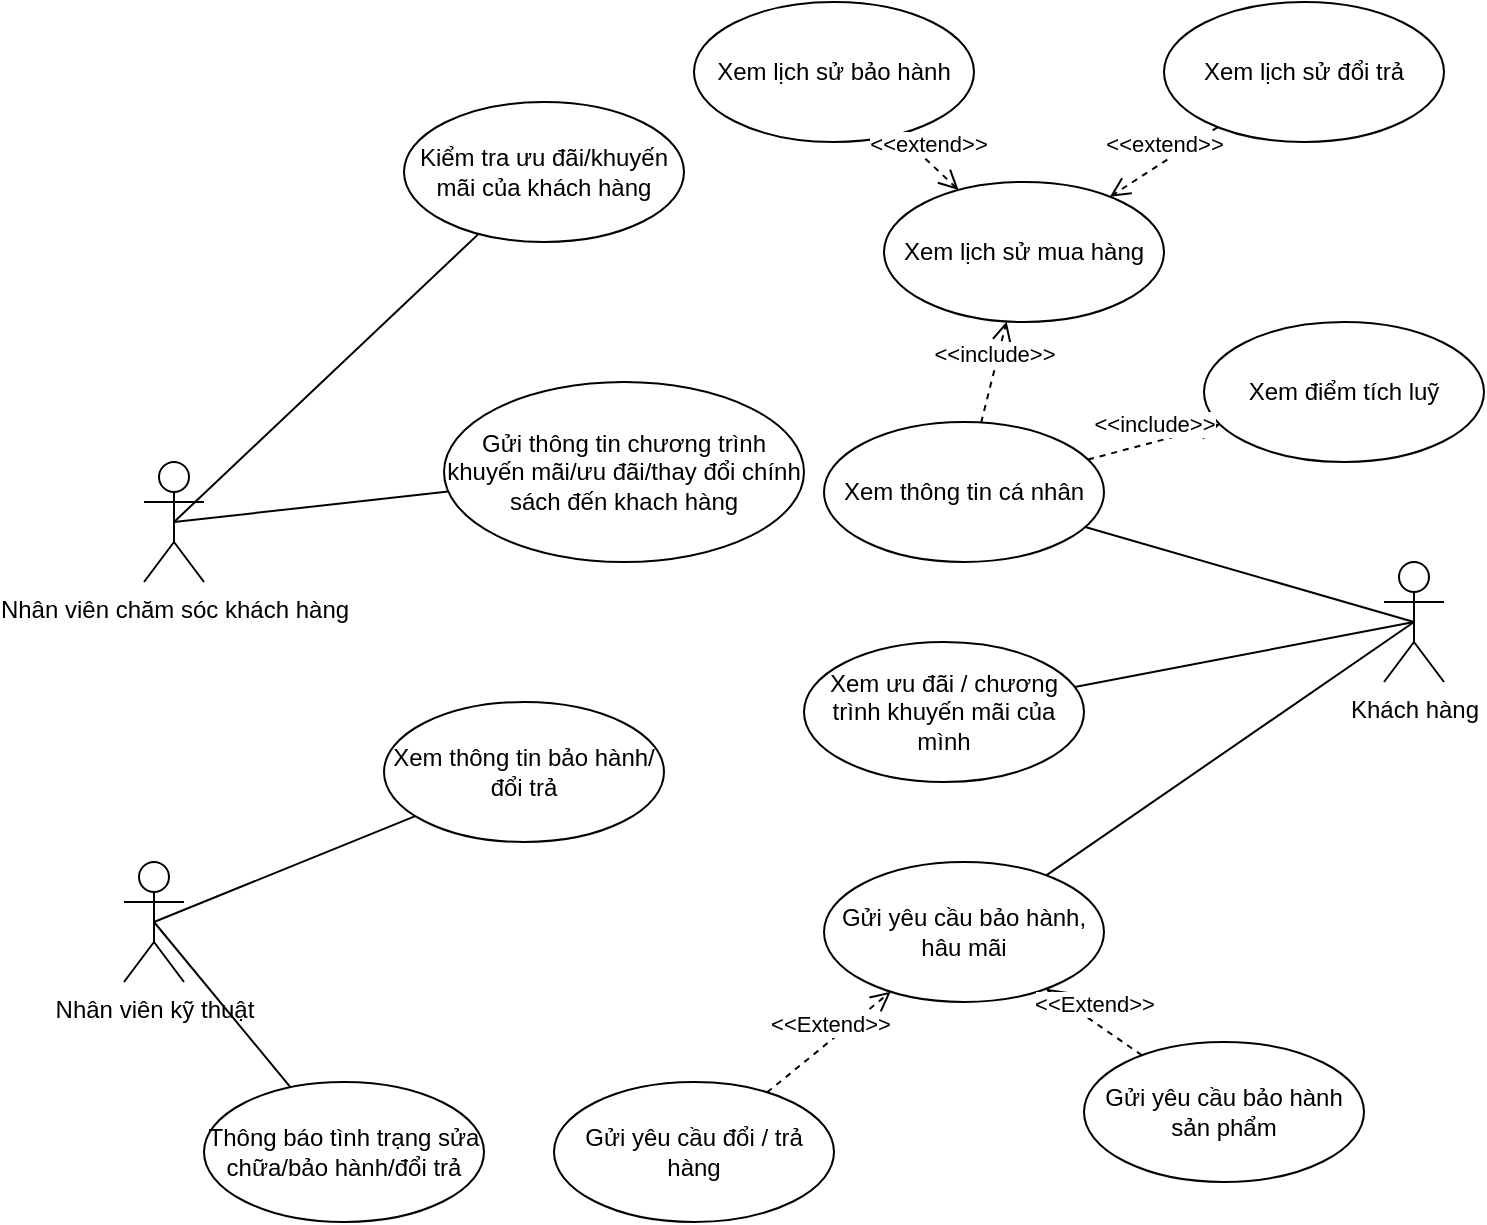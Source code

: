 <mxfile version="14.6.13" type="device"><diagram id="2lIGnXZFQv-E7WV-cqo0" name="Page-1"><mxGraphModel dx="946" dy="672" grid="1" gridSize="10" guides="1" tooltips="1" connect="1" arrows="1" fold="1" page="1" pageScale="1" pageWidth="850" pageHeight="1100" math="0" shadow="0"><root><mxCell id="0"/><mxCell id="1" parent="0"/><mxCell id="UuXmq90_CoOKzTXDmcHZ-1" value="Nhân viên chăm sóc khách hàng" style="shape=umlActor;verticalLabelPosition=bottom;verticalAlign=top;html=1;" parent="1" vertex="1"><mxGeometry x="80" y="240" width="30" height="60" as="geometry"/></mxCell><mxCell id="UuXmq90_CoOKzTXDmcHZ-2" value="Khách hàng" style="shape=umlActor;verticalLabelPosition=bottom;verticalAlign=top;html=1;" parent="1" vertex="1"><mxGeometry x="700" y="290" width="30" height="60" as="geometry"/></mxCell><mxCell id="UuXmq90_CoOKzTXDmcHZ-3" value="Xem thông tin cá nhân" style="ellipse;whiteSpace=wrap;html=1;" parent="1" vertex="1"><mxGeometry x="420" y="220" width="140" height="70" as="geometry"/></mxCell><mxCell id="UuXmq90_CoOKzTXDmcHZ-4" value="Xem lịch sử đổi trả" style="ellipse;whiteSpace=wrap;html=1;" parent="1" vertex="1"><mxGeometry x="590" y="10" width="140" height="70" as="geometry"/></mxCell><mxCell id="UuXmq90_CoOKzTXDmcHZ-7" value="Xem lịch sử mua hàng" style="ellipse;whiteSpace=wrap;html=1;" parent="1" vertex="1"><mxGeometry x="450" y="100" width="140" height="70" as="geometry"/></mxCell><mxCell id="UuXmq90_CoOKzTXDmcHZ-8" value="Xem lịch sử bảo hành" style="ellipse;whiteSpace=wrap;html=1;" parent="1" vertex="1"><mxGeometry x="355" y="10" width="140" height="70" as="geometry"/></mxCell><mxCell id="UuXmq90_CoOKzTXDmcHZ-9" value="&amp;lt;&amp;lt;extend&amp;gt;&amp;gt;" style="html=1;verticalAlign=bottom;endArrow=open;dashed=1;endSize=8;" parent="1" source="UuXmq90_CoOKzTXDmcHZ-4" target="UuXmq90_CoOKzTXDmcHZ-7" edge="1"><mxGeometry relative="1" as="geometry"><mxPoint x="480" y="230" as="sourcePoint"/><mxPoint x="550" y="130" as="targetPoint"/></mxGeometry></mxCell><mxCell id="UuXmq90_CoOKzTXDmcHZ-10" value="&amp;lt;&amp;lt;extend&amp;gt;&amp;gt;" style="html=1;verticalAlign=bottom;endArrow=open;dashed=1;endSize=8;" parent="1" source="UuXmq90_CoOKzTXDmcHZ-8" target="UuXmq90_CoOKzTXDmcHZ-7" edge="1"><mxGeometry relative="1" as="geometry"><mxPoint x="480" y="230" as="sourcePoint"/><mxPoint x="400" y="230" as="targetPoint"/></mxGeometry></mxCell><mxCell id="UuXmq90_CoOKzTXDmcHZ-11" value="&amp;lt;&amp;lt;include&amp;gt;&amp;gt;" style="html=1;verticalAlign=bottom;endArrow=open;dashed=1;endSize=8;" parent="1" source="UuXmq90_CoOKzTXDmcHZ-3" target="UuXmq90_CoOKzTXDmcHZ-7" edge="1"><mxGeometry relative="1" as="geometry"><mxPoint x="480" y="230" as="sourcePoint"/><mxPoint x="400" y="230" as="targetPoint"/></mxGeometry></mxCell><mxCell id="UuXmq90_CoOKzTXDmcHZ-12" value="" style="endArrow=none;html=1;entryX=0.5;entryY=0.5;entryDx=0;entryDy=0;entryPerimeter=0;" parent="1" source="UuXmq90_CoOKzTXDmcHZ-3" target="UuXmq90_CoOKzTXDmcHZ-2" edge="1"><mxGeometry relative="1" as="geometry"><mxPoint x="360" y="230" as="sourcePoint"/><mxPoint x="520" y="230" as="targetPoint"/></mxGeometry></mxCell><mxCell id="UuXmq90_CoOKzTXDmcHZ-15" value="Xem ưu đãi / chương trình khuyến mãi của mình" style="ellipse;whiteSpace=wrap;html=1;" parent="1" vertex="1"><mxGeometry x="410" y="330" width="140" height="70" as="geometry"/></mxCell><mxCell id="UuXmq90_CoOKzTXDmcHZ-16" value="" style="endArrow=none;html=1;entryX=0.5;entryY=0.5;entryDx=0;entryDy=0;entryPerimeter=0;" parent="1" source="UuXmq90_CoOKzTXDmcHZ-15" target="UuXmq90_CoOKzTXDmcHZ-2" edge="1"><mxGeometry relative="1" as="geometry"><mxPoint x="360" y="220" as="sourcePoint"/><mxPoint x="520" y="220" as="targetPoint"/></mxGeometry></mxCell><mxCell id="UuXmq90_CoOKzTXDmcHZ-19" value="Gửi yêu cầu bảo hành, hâu mãi" style="ellipse;whiteSpace=wrap;html=1;" parent="1" vertex="1"><mxGeometry x="420" y="440" width="140" height="70" as="geometry"/></mxCell><mxCell id="UuXmq90_CoOKzTXDmcHZ-21" value="" style="endArrow=none;html=1;entryX=0.5;entryY=0.5;entryDx=0;entryDy=0;entryPerimeter=0;" parent="1" source="UuXmq90_CoOKzTXDmcHZ-19" target="UuXmq90_CoOKzTXDmcHZ-2" edge="1"><mxGeometry relative="1" as="geometry"><mxPoint x="360" y="300" as="sourcePoint"/><mxPoint x="520" y="300" as="targetPoint"/></mxGeometry></mxCell><mxCell id="UuXmq90_CoOKzTXDmcHZ-24" value="Kiểm tra ưu đãi/khuyến mãi của khách hàng" style="ellipse;whiteSpace=wrap;html=1;" parent="1" vertex="1"><mxGeometry x="210" y="60" width="140" height="70" as="geometry"/></mxCell><mxCell id="UuXmq90_CoOKzTXDmcHZ-25" value="" style="endArrow=none;html=1;exitX=0.5;exitY=0.5;exitDx=0;exitDy=0;exitPerimeter=0;" parent="1" source="UuXmq90_CoOKzTXDmcHZ-1" target="UuXmq90_CoOKzTXDmcHZ-24" edge="1"><mxGeometry relative="1" as="geometry"><mxPoint x="360" y="290" as="sourcePoint"/><mxPoint x="520" y="290" as="targetPoint"/></mxGeometry></mxCell><mxCell id="UuXmq90_CoOKzTXDmcHZ-28" value="Gửi thông tin chương trình khuyến mãi/ưu đãi/thay đổi chính sách đến khach hàng" style="ellipse;whiteSpace=wrap;html=1;" parent="1" vertex="1"><mxGeometry x="230" y="200" width="180" height="90" as="geometry"/></mxCell><mxCell id="UuXmq90_CoOKzTXDmcHZ-29" value="" style="endArrow=none;html=1;exitX=0.5;exitY=0.5;exitDx=0;exitDy=0;exitPerimeter=0;" parent="1" source="UuXmq90_CoOKzTXDmcHZ-1" target="UuXmq90_CoOKzTXDmcHZ-28" edge="1"><mxGeometry relative="1" as="geometry"><mxPoint x="360" y="270" as="sourcePoint"/><mxPoint x="520" y="270" as="targetPoint"/></mxGeometry></mxCell><mxCell id="UuXmq90_CoOKzTXDmcHZ-33" value="Xem điểm tích luỹ" style="ellipse;whiteSpace=wrap;html=1;" parent="1" vertex="1"><mxGeometry x="610" y="170" width="140" height="70" as="geometry"/></mxCell><mxCell id="UuXmq90_CoOKzTXDmcHZ-34" value="&amp;lt;&amp;lt;include&amp;gt;&amp;gt;" style="html=1;verticalAlign=bottom;endArrow=open;dashed=1;endSize=8;" parent="1" source="UuXmq90_CoOKzTXDmcHZ-3" target="UuXmq90_CoOKzTXDmcHZ-33" edge="1"><mxGeometry relative="1" as="geometry"><mxPoint x="480" y="270" as="sourcePoint"/><mxPoint x="400" y="270" as="targetPoint"/></mxGeometry></mxCell><mxCell id="UuXmq90_CoOKzTXDmcHZ-35" value="Nhân viên kỹ thuật" style="shape=umlActor;verticalLabelPosition=bottom;verticalAlign=top;html=1;" parent="1" vertex="1"><mxGeometry x="70" y="440" width="30" height="60" as="geometry"/></mxCell><mxCell id="UuXmq90_CoOKzTXDmcHZ-36" value="Xem thông tin bảo hành/đổi trả" style="ellipse;whiteSpace=wrap;html=1;" parent="1" vertex="1"><mxGeometry x="200" y="360" width="140" height="70" as="geometry"/></mxCell><mxCell id="UuXmq90_CoOKzTXDmcHZ-37" value="" style="endArrow=none;html=1;exitX=0.5;exitY=0.5;exitDx=0;exitDy=0;exitPerimeter=0;" parent="1" source="UuXmq90_CoOKzTXDmcHZ-35" target="UuXmq90_CoOKzTXDmcHZ-36" edge="1"><mxGeometry relative="1" as="geometry"><mxPoint x="340" y="260" as="sourcePoint"/><mxPoint x="500" y="260" as="targetPoint"/></mxGeometry></mxCell><mxCell id="UuXmq90_CoOKzTXDmcHZ-40" value="Gửi yêu cầu đổi / trả hàng" style="ellipse;whiteSpace=wrap;html=1;" parent="1" vertex="1"><mxGeometry x="285" y="550" width="140" height="70" as="geometry"/></mxCell><mxCell id="UuXmq90_CoOKzTXDmcHZ-41" value="Gửi yêu cầu bảo hành sản phẩm" style="ellipse;whiteSpace=wrap;html=1;" parent="1" vertex="1"><mxGeometry x="550" y="530" width="140" height="70" as="geometry"/></mxCell><mxCell id="UuXmq90_CoOKzTXDmcHZ-42" value="&amp;lt;&amp;lt;Extend&amp;gt;&amp;gt;" style="html=1;verticalAlign=bottom;endArrow=open;dashed=1;endSize=8;" parent="1" source="UuXmq90_CoOKzTXDmcHZ-40" target="UuXmq90_CoOKzTXDmcHZ-19" edge="1"><mxGeometry relative="1" as="geometry"><mxPoint x="460" y="310" as="sourcePoint"/><mxPoint x="380" y="310" as="targetPoint"/></mxGeometry></mxCell><mxCell id="UuXmq90_CoOKzTXDmcHZ-43" value="&amp;lt;&amp;lt;Extend&amp;gt;&amp;gt;" style="html=1;verticalAlign=bottom;endArrow=open;dashed=1;endSize=8;" parent="1" source="UuXmq90_CoOKzTXDmcHZ-41" target="UuXmq90_CoOKzTXDmcHZ-19" edge="1"><mxGeometry relative="1" as="geometry"><mxPoint x="460" y="310" as="sourcePoint"/><mxPoint x="380" y="310" as="targetPoint"/></mxGeometry></mxCell><mxCell id="mFlKr_TaZK0M3RTwr6j8-1" value="Thông báo tình trạng sửa chữa/bảo hành/đổi trả" style="ellipse;whiteSpace=wrap;html=1;" vertex="1" parent="1"><mxGeometry x="110" y="550" width="140" height="70" as="geometry"/></mxCell><mxCell id="mFlKr_TaZK0M3RTwr6j8-4" value="" style="endArrow=none;html=1;exitX=0.5;exitY=0.5;exitDx=0;exitDy=0;exitPerimeter=0;" edge="1" parent="1" source="UuXmq90_CoOKzTXDmcHZ-35" target="mFlKr_TaZK0M3RTwr6j8-1"><mxGeometry relative="1" as="geometry"><mxPoint x="340" y="340" as="sourcePoint"/><mxPoint x="500" y="340" as="targetPoint"/></mxGeometry></mxCell></root></mxGraphModel></diagram></mxfile>
